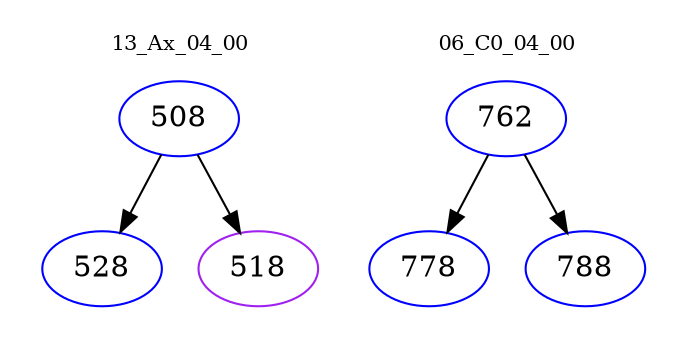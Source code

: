 digraph{
subgraph cluster_0 {
color = white
label = "13_Ax_04_00";
fontsize=10;
T0_508 [label="508", color="blue"]
T0_508 -> T0_528 [color="black"]
T0_528 [label="528", color="blue"]
T0_508 -> T0_518 [color="black"]
T0_518 [label="518", color="purple"]
}
subgraph cluster_1 {
color = white
label = "06_C0_04_00";
fontsize=10;
T1_762 [label="762", color="blue"]
T1_762 -> T1_778 [color="black"]
T1_778 [label="778", color="blue"]
T1_762 -> T1_788 [color="black"]
T1_788 [label="788", color="blue"]
}
}
